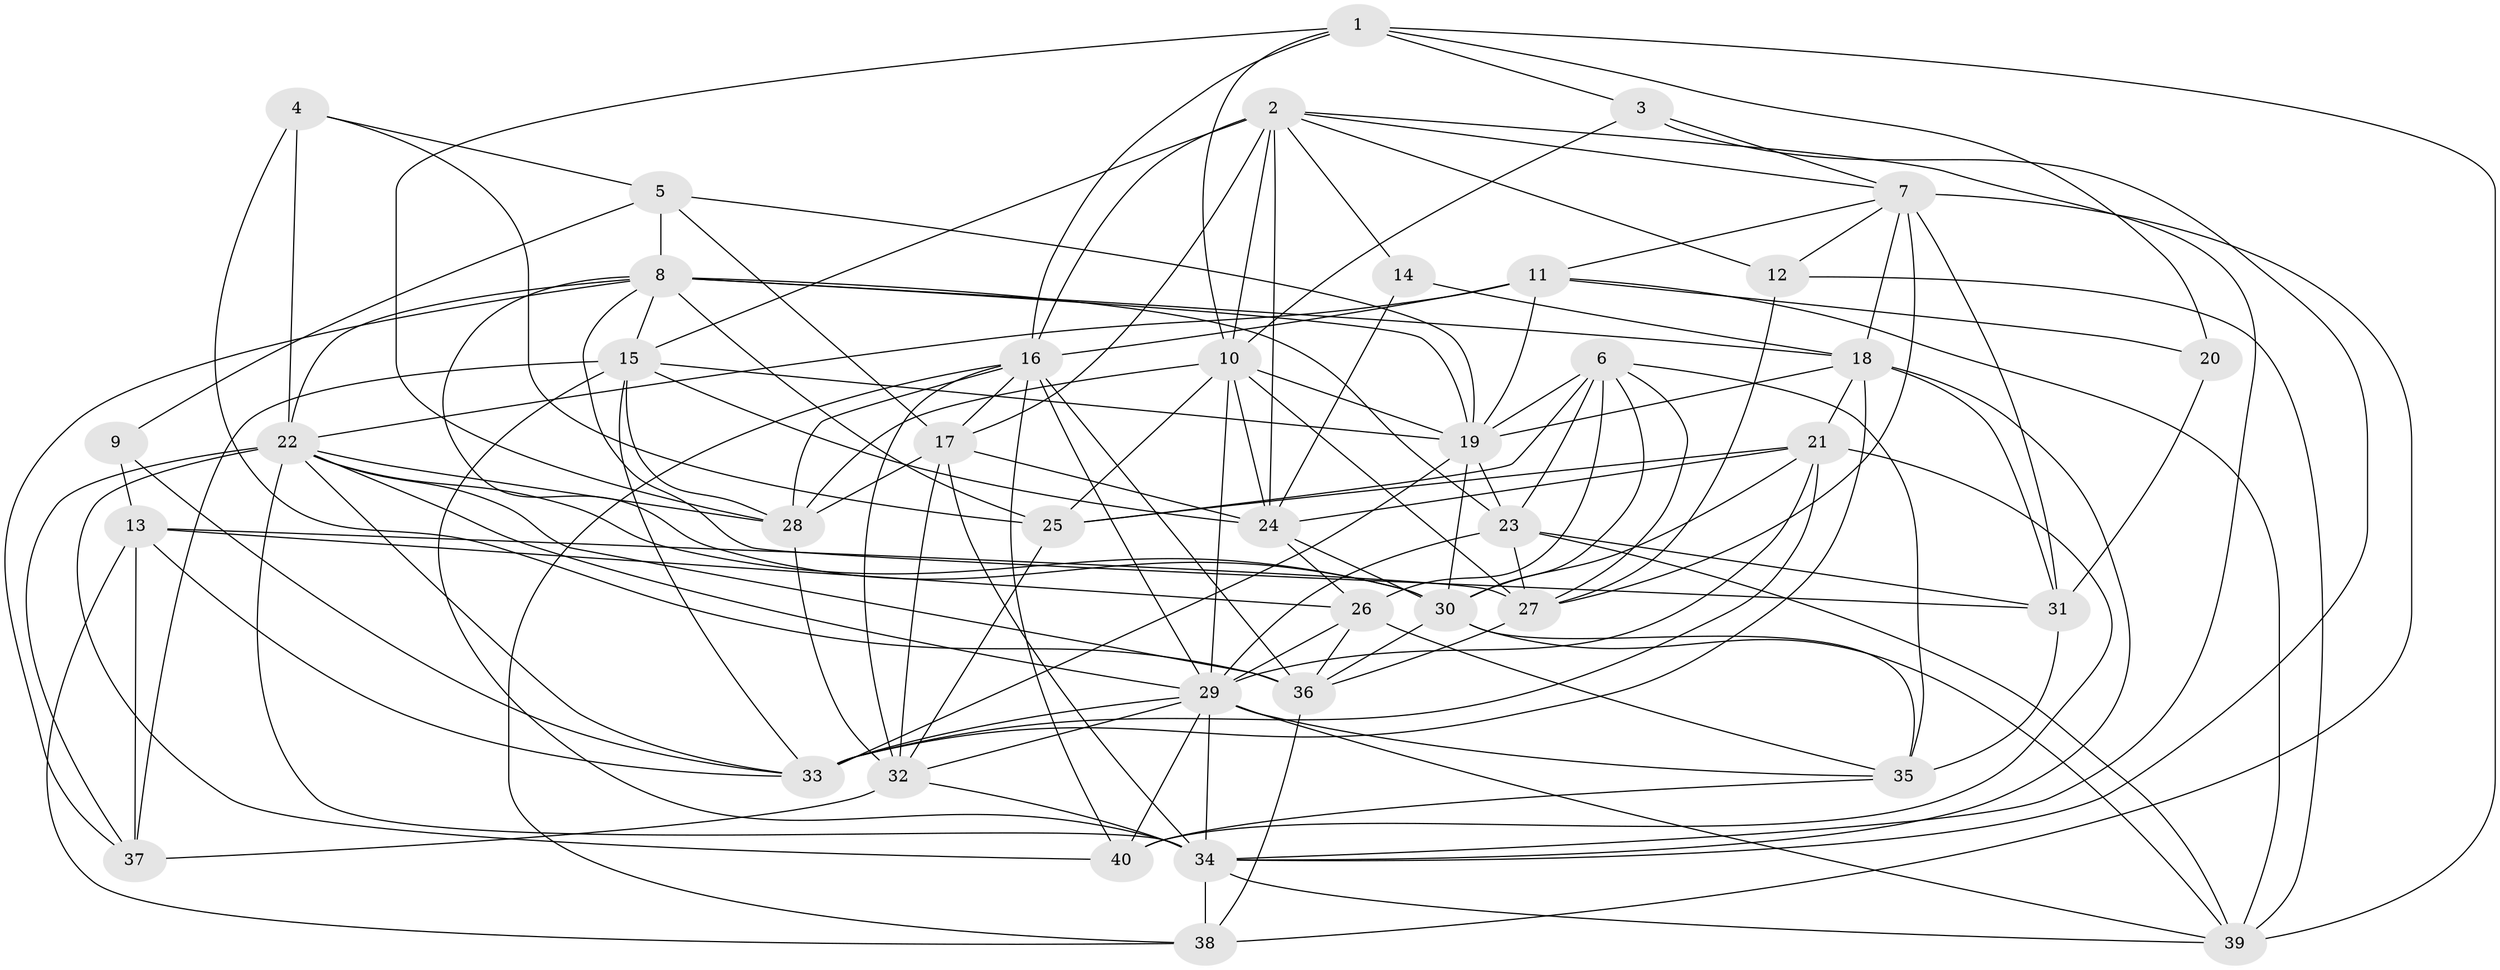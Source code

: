 // original degree distribution, {4: 0.3409090909090909, 2: 0.12878787878787878, 6: 0.05303030303030303, 3: 0.24242424242424243, 5: 0.17424242424242425, 7: 0.03787878787878788, 8: 0.015151515151515152, 10: 0.007575757575757576}
// Generated by graph-tools (version 1.1) at 2025/37/03/04/25 23:37:01]
// undirected, 40 vertices, 138 edges
graph export_dot {
  node [color=gray90,style=filled];
  1;
  2;
  3;
  4;
  5;
  6;
  7;
  8;
  9;
  10;
  11;
  12;
  13;
  14;
  15;
  16;
  17;
  18;
  19;
  20;
  21;
  22;
  23;
  24;
  25;
  26;
  27;
  28;
  29;
  30;
  31;
  32;
  33;
  34;
  35;
  36;
  37;
  38;
  39;
  40;
  1 -- 3 [weight=1.0];
  1 -- 10 [weight=1.0];
  1 -- 16 [weight=1.0];
  1 -- 20 [weight=1.0];
  1 -- 28 [weight=1.0];
  1 -- 39 [weight=1.0];
  2 -- 7 [weight=1.0];
  2 -- 10 [weight=2.0];
  2 -- 12 [weight=1.0];
  2 -- 14 [weight=1.0];
  2 -- 15 [weight=1.0];
  2 -- 16 [weight=1.0];
  2 -- 17 [weight=1.0];
  2 -- 24 [weight=1.0];
  2 -- 34 [weight=1.0];
  3 -- 7 [weight=1.0];
  3 -- 10 [weight=1.0];
  3 -- 34 [weight=1.0];
  4 -- 5 [weight=1.0];
  4 -- 22 [weight=1.0];
  4 -- 25 [weight=1.0];
  4 -- 36 [weight=1.0];
  5 -- 8 [weight=1.0];
  5 -- 9 [weight=1.0];
  5 -- 17 [weight=1.0];
  5 -- 19 [weight=1.0];
  6 -- 19 [weight=3.0];
  6 -- 23 [weight=1.0];
  6 -- 25 [weight=1.0];
  6 -- 26 [weight=1.0];
  6 -- 27 [weight=1.0];
  6 -- 30 [weight=1.0];
  6 -- 35 [weight=1.0];
  7 -- 11 [weight=1.0];
  7 -- 12 [weight=1.0];
  7 -- 18 [weight=1.0];
  7 -- 27 [weight=1.0];
  7 -- 31 [weight=2.0];
  7 -- 38 [weight=2.0];
  8 -- 15 [weight=1.0];
  8 -- 18 [weight=1.0];
  8 -- 19 [weight=1.0];
  8 -- 22 [weight=2.0];
  8 -- 23 [weight=2.0];
  8 -- 25 [weight=2.0];
  8 -- 30 [weight=1.0];
  8 -- 31 [weight=1.0];
  8 -- 37 [weight=1.0];
  9 -- 13 [weight=1.0];
  9 -- 33 [weight=1.0];
  10 -- 19 [weight=1.0];
  10 -- 24 [weight=1.0];
  10 -- 25 [weight=2.0];
  10 -- 27 [weight=1.0];
  10 -- 28 [weight=1.0];
  10 -- 29 [weight=1.0];
  11 -- 16 [weight=1.0];
  11 -- 19 [weight=2.0];
  11 -- 20 [weight=1.0];
  11 -- 22 [weight=1.0];
  11 -- 39 [weight=1.0];
  12 -- 27 [weight=1.0];
  12 -- 39 [weight=1.0];
  13 -- 26 [weight=1.0];
  13 -- 27 [weight=1.0];
  13 -- 33 [weight=1.0];
  13 -- 37 [weight=1.0];
  13 -- 38 [weight=1.0];
  14 -- 18 [weight=1.0];
  14 -- 24 [weight=1.0];
  15 -- 19 [weight=2.0];
  15 -- 24 [weight=1.0];
  15 -- 28 [weight=1.0];
  15 -- 33 [weight=2.0];
  15 -- 34 [weight=1.0];
  15 -- 37 [weight=1.0];
  16 -- 17 [weight=1.0];
  16 -- 28 [weight=1.0];
  16 -- 29 [weight=1.0];
  16 -- 32 [weight=1.0];
  16 -- 36 [weight=2.0];
  16 -- 38 [weight=1.0];
  16 -- 40 [weight=1.0];
  17 -- 24 [weight=1.0];
  17 -- 28 [weight=1.0];
  17 -- 32 [weight=1.0];
  17 -- 34 [weight=1.0];
  18 -- 19 [weight=1.0];
  18 -- 21 [weight=1.0];
  18 -- 31 [weight=1.0];
  18 -- 33 [weight=2.0];
  18 -- 34 [weight=1.0];
  19 -- 23 [weight=1.0];
  19 -- 30 [weight=2.0];
  19 -- 33 [weight=1.0];
  20 -- 31 [weight=1.0];
  21 -- 24 [weight=1.0];
  21 -- 25 [weight=1.0];
  21 -- 29 [weight=2.0];
  21 -- 30 [weight=1.0];
  21 -- 33 [weight=2.0];
  21 -- 40 [weight=2.0];
  22 -- 28 [weight=3.0];
  22 -- 29 [weight=1.0];
  22 -- 30 [weight=1.0];
  22 -- 33 [weight=1.0];
  22 -- 34 [weight=2.0];
  22 -- 36 [weight=1.0];
  22 -- 37 [weight=1.0];
  22 -- 40 [weight=1.0];
  23 -- 27 [weight=1.0];
  23 -- 29 [weight=1.0];
  23 -- 31 [weight=1.0];
  23 -- 39 [weight=1.0];
  24 -- 26 [weight=1.0];
  24 -- 30 [weight=3.0];
  25 -- 32 [weight=1.0];
  26 -- 29 [weight=1.0];
  26 -- 35 [weight=1.0];
  26 -- 36 [weight=1.0];
  27 -- 36 [weight=1.0];
  28 -- 32 [weight=1.0];
  29 -- 32 [weight=1.0];
  29 -- 33 [weight=1.0];
  29 -- 34 [weight=1.0];
  29 -- 35 [weight=1.0];
  29 -- 39 [weight=1.0];
  29 -- 40 [weight=1.0];
  30 -- 35 [weight=1.0];
  30 -- 36 [weight=1.0];
  30 -- 39 [weight=1.0];
  31 -- 35 [weight=1.0];
  32 -- 34 [weight=1.0];
  32 -- 37 [weight=2.0];
  34 -- 38 [weight=3.0];
  34 -- 39 [weight=1.0];
  35 -- 40 [weight=1.0];
  36 -- 38 [weight=1.0];
}
